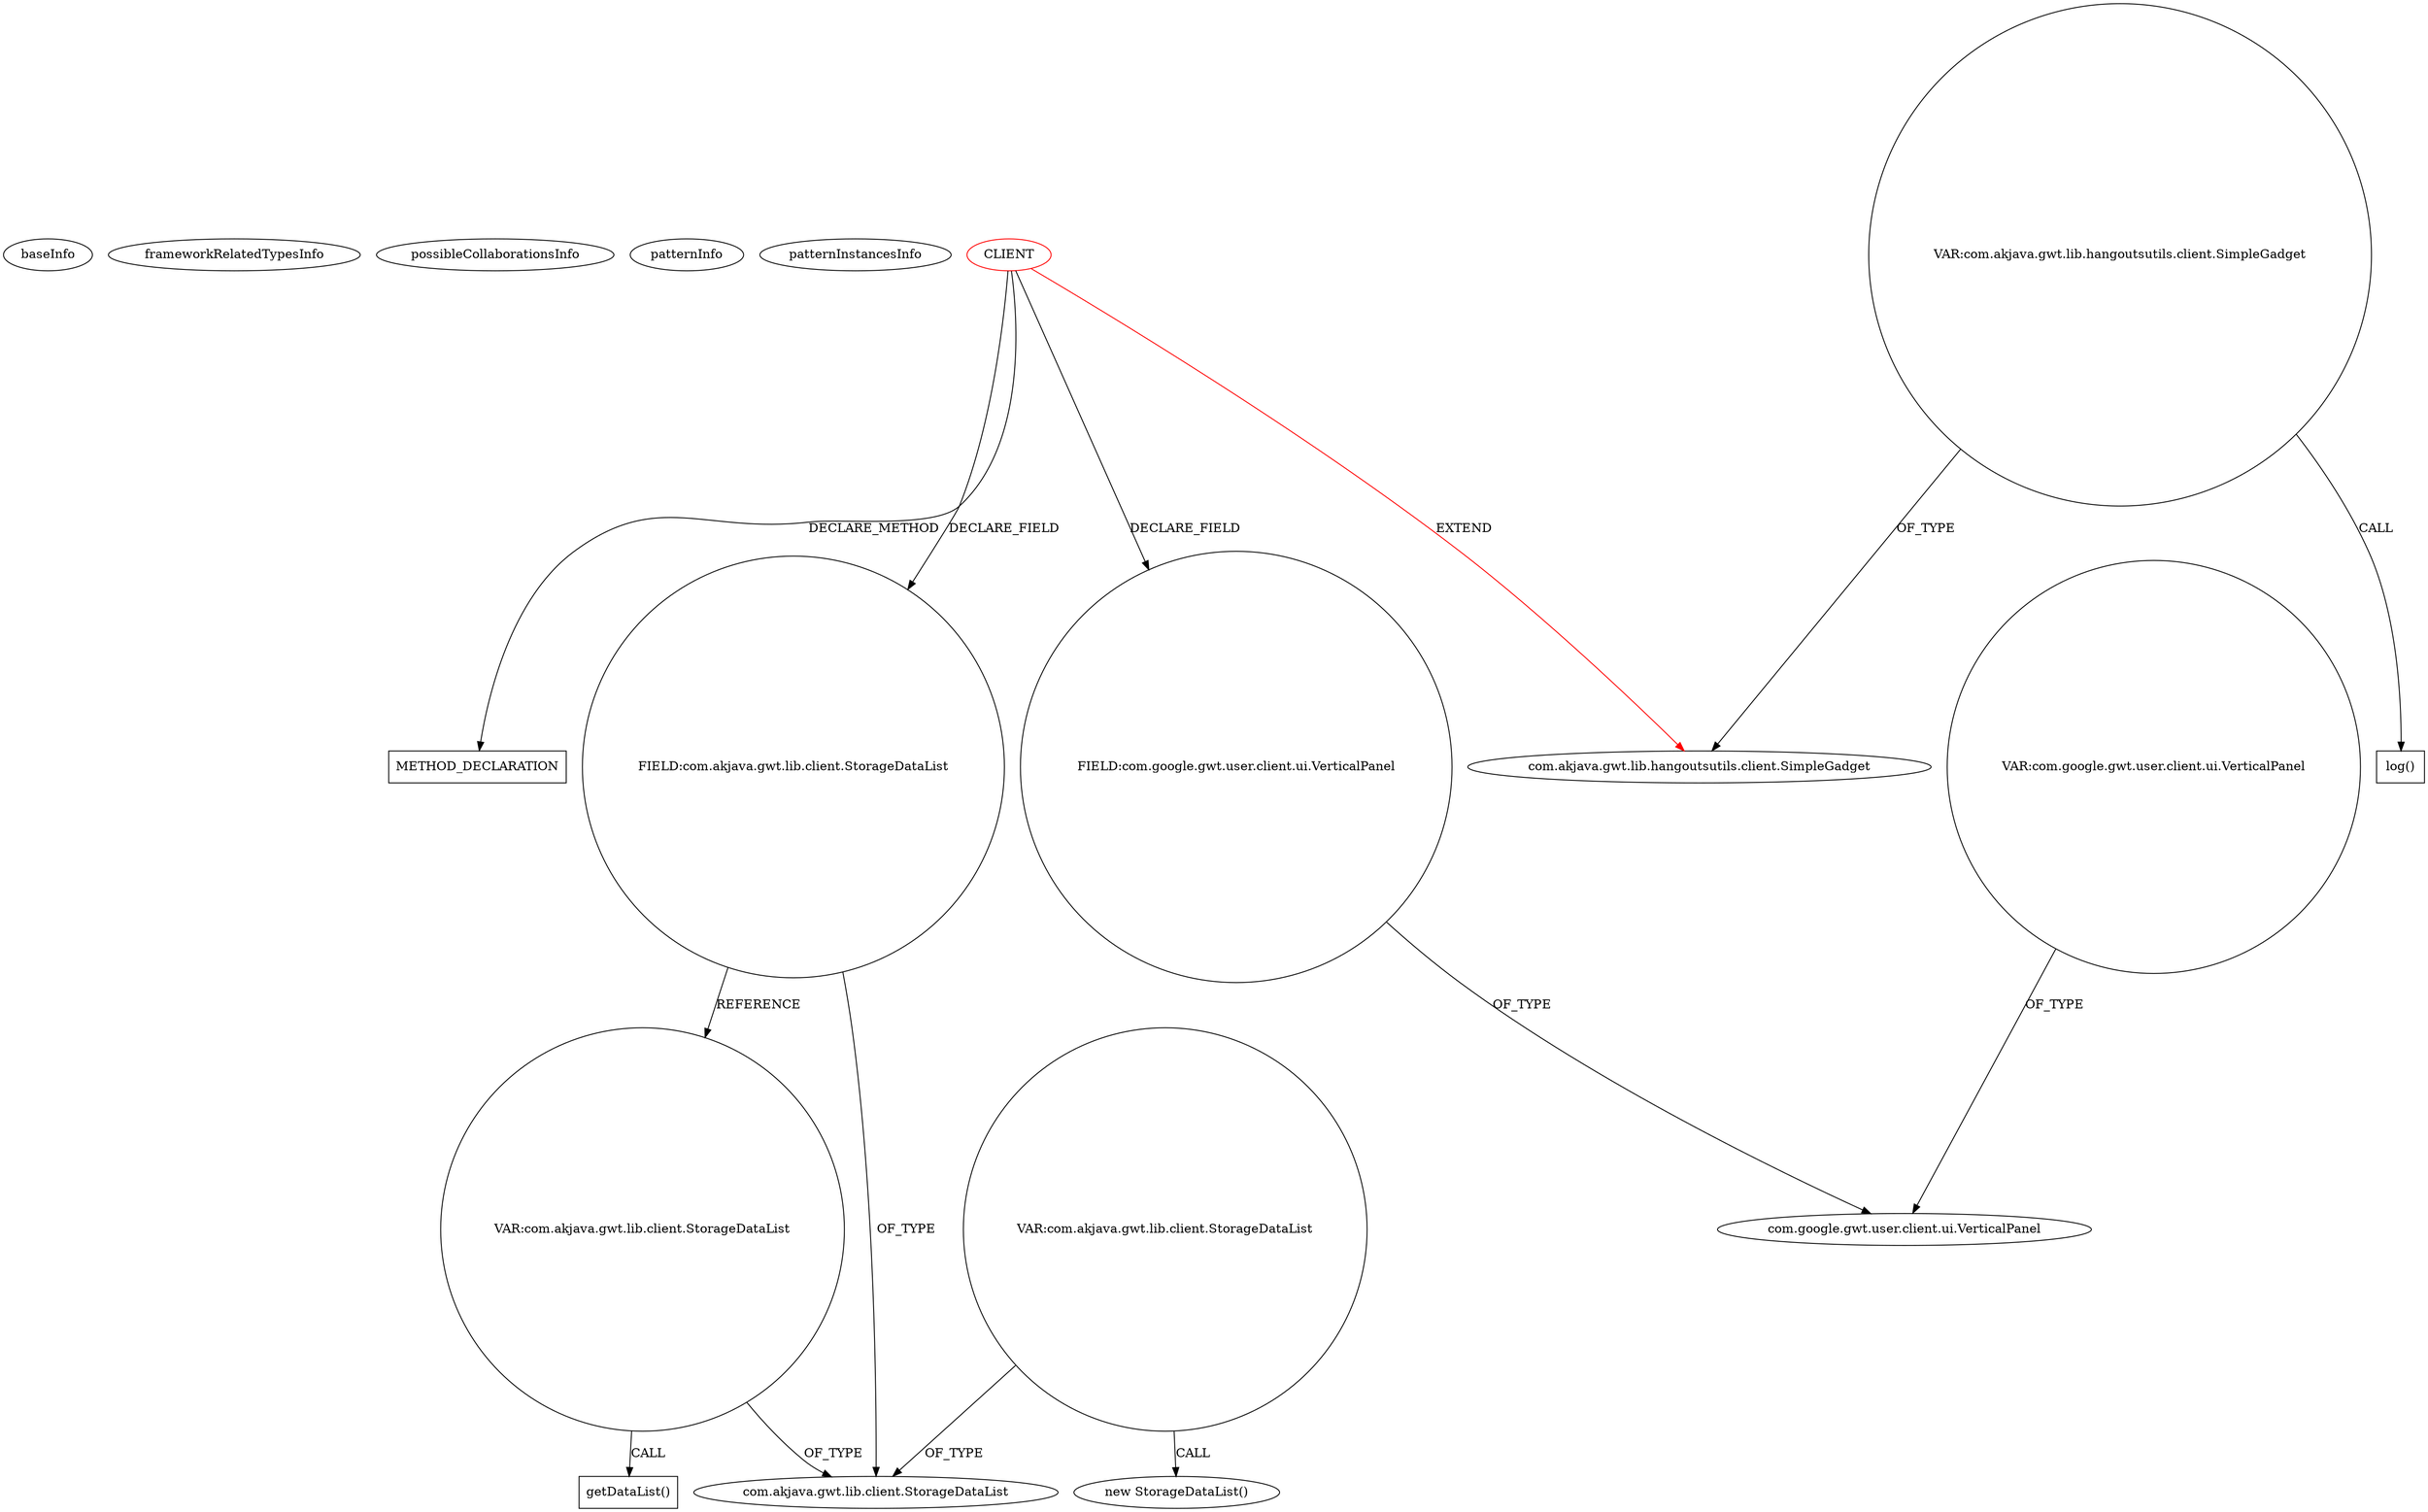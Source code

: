 digraph {
baseInfo[graphId=1405,category="pattern",isAnonymous=false,possibleRelation=false]
frameworkRelatedTypesInfo[0="com.akjava.gwt.lib.hangoutsutils.client.SimpleGadget"]
possibleCollaborationsInfo[]
patternInfo[frequency=2.0,patternRootClient=0]
patternInstancesInfo[0="akjava-GWT-Hangouts~/akjava-GWT-Hangouts/GWT-Hangouts-master/apps/easyoverlay/src/com/akjava/gwt/hangout/easyoverlay/client/EasyOverlay.java~EasyOverlay~492",1="akjava-GWT-Hangouts~/akjava-GWT-Hangouts/GWT-Hangouts-master/apps/sound-player/src/com/akjava/gwt/hangout/soundplayer/client/HangoutSoundPlayer.java~HangoutSoundPlayer~561"]
26[label="com.akjava.gwt.lib.client.StorageDataList",vertexType="FRAMEWORK_CLASS_TYPE",isFrameworkType=false]
361[label="VAR:com.akjava.gwt.lib.client.StorageDataList",vertexType="VARIABLE_EXPRESION",isFrameworkType=false,shape=circle]
543[label="getDataList()",vertexType="INSIDE_CALL",isFrameworkType=false,shape=box]
33[label="VAR:com.akjava.gwt.lib.client.StorageDataList",vertexType="VARIABLE_EXPRESION",isFrameworkType=false,shape=circle]
32[label="new StorageDataList()",vertexType="CONSTRUCTOR_CALL",isFrameworkType=false]
25[label="FIELD:com.akjava.gwt.lib.client.StorageDataList",vertexType="FIELD_DECLARATION",isFrameworkType=false,shape=circle]
0[label="CLIENT",vertexType="ROOT_CLIENT_CLASS_DECLARATION",isFrameworkType=false,color=red]
1[label="com.akjava.gwt.lib.hangoutsutils.client.SimpleGadget",vertexType="FRAMEWORK_CLASS_TYPE",isFrameworkType=false]
84[label="VAR:com.akjava.gwt.lib.hangoutsutils.client.SimpleGadget",vertexType="VARIABLE_EXPRESION",isFrameworkType=false,shape=circle]
85[label="log()",vertexType="INSIDE_CALL",isFrameworkType=false,shape=box]
6[label="FIELD:com.google.gwt.user.client.ui.VerticalPanel",vertexType="FIELD_DECLARATION",isFrameworkType=false,shape=circle]
570[label="METHOD_DECLARATION",vertexType="CLIENT_METHOD_DECLARATION",isFrameworkType=false,shape=box]
7[label="com.google.gwt.user.client.ui.VerticalPanel",vertexType="FRAMEWORK_CLASS_TYPE",isFrameworkType=false]
529[label="VAR:com.google.gwt.user.client.ui.VerticalPanel",vertexType="VARIABLE_EXPRESION",isFrameworkType=false,shape=circle]
361->543[label="CALL"]
0->570[label="DECLARE_METHOD"]
33->32[label="CALL"]
361->26[label="OF_TYPE"]
84->85[label="CALL"]
529->7[label="OF_TYPE"]
33->26[label="OF_TYPE"]
25->26[label="OF_TYPE"]
25->361[label="REFERENCE"]
0->25[label="DECLARE_FIELD"]
6->7[label="OF_TYPE"]
0->6[label="DECLARE_FIELD"]
0->1[label="EXTEND",color=red]
84->1[label="OF_TYPE"]
}
